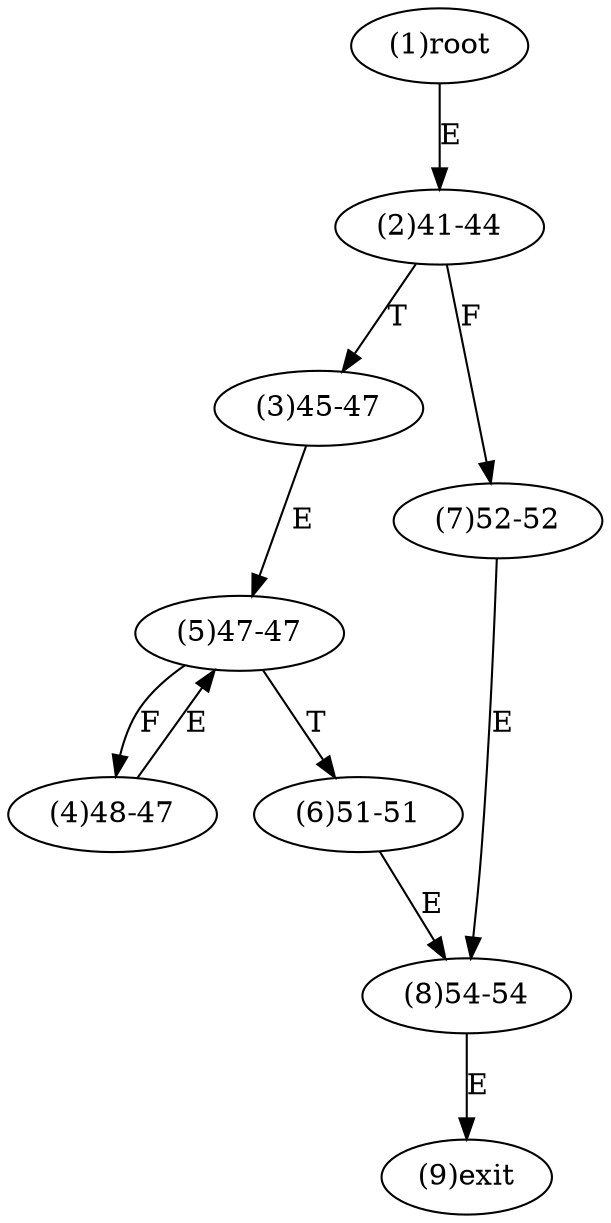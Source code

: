 digraph "" { 
1[ label="(1)root"];
2[ label="(2)41-44"];
3[ label="(3)45-47"];
4[ label="(4)48-47"];
5[ label="(5)47-47"];
6[ label="(6)51-51"];
7[ label="(7)52-52"];
8[ label="(8)54-54"];
9[ label="(9)exit"];
1->2[ label="E"];
2->7[ label="F"];
2->3[ label="T"];
3->5[ label="E"];
4->5[ label="E"];
5->4[ label="F"];
5->6[ label="T"];
6->8[ label="E"];
7->8[ label="E"];
8->9[ label="E"];
}